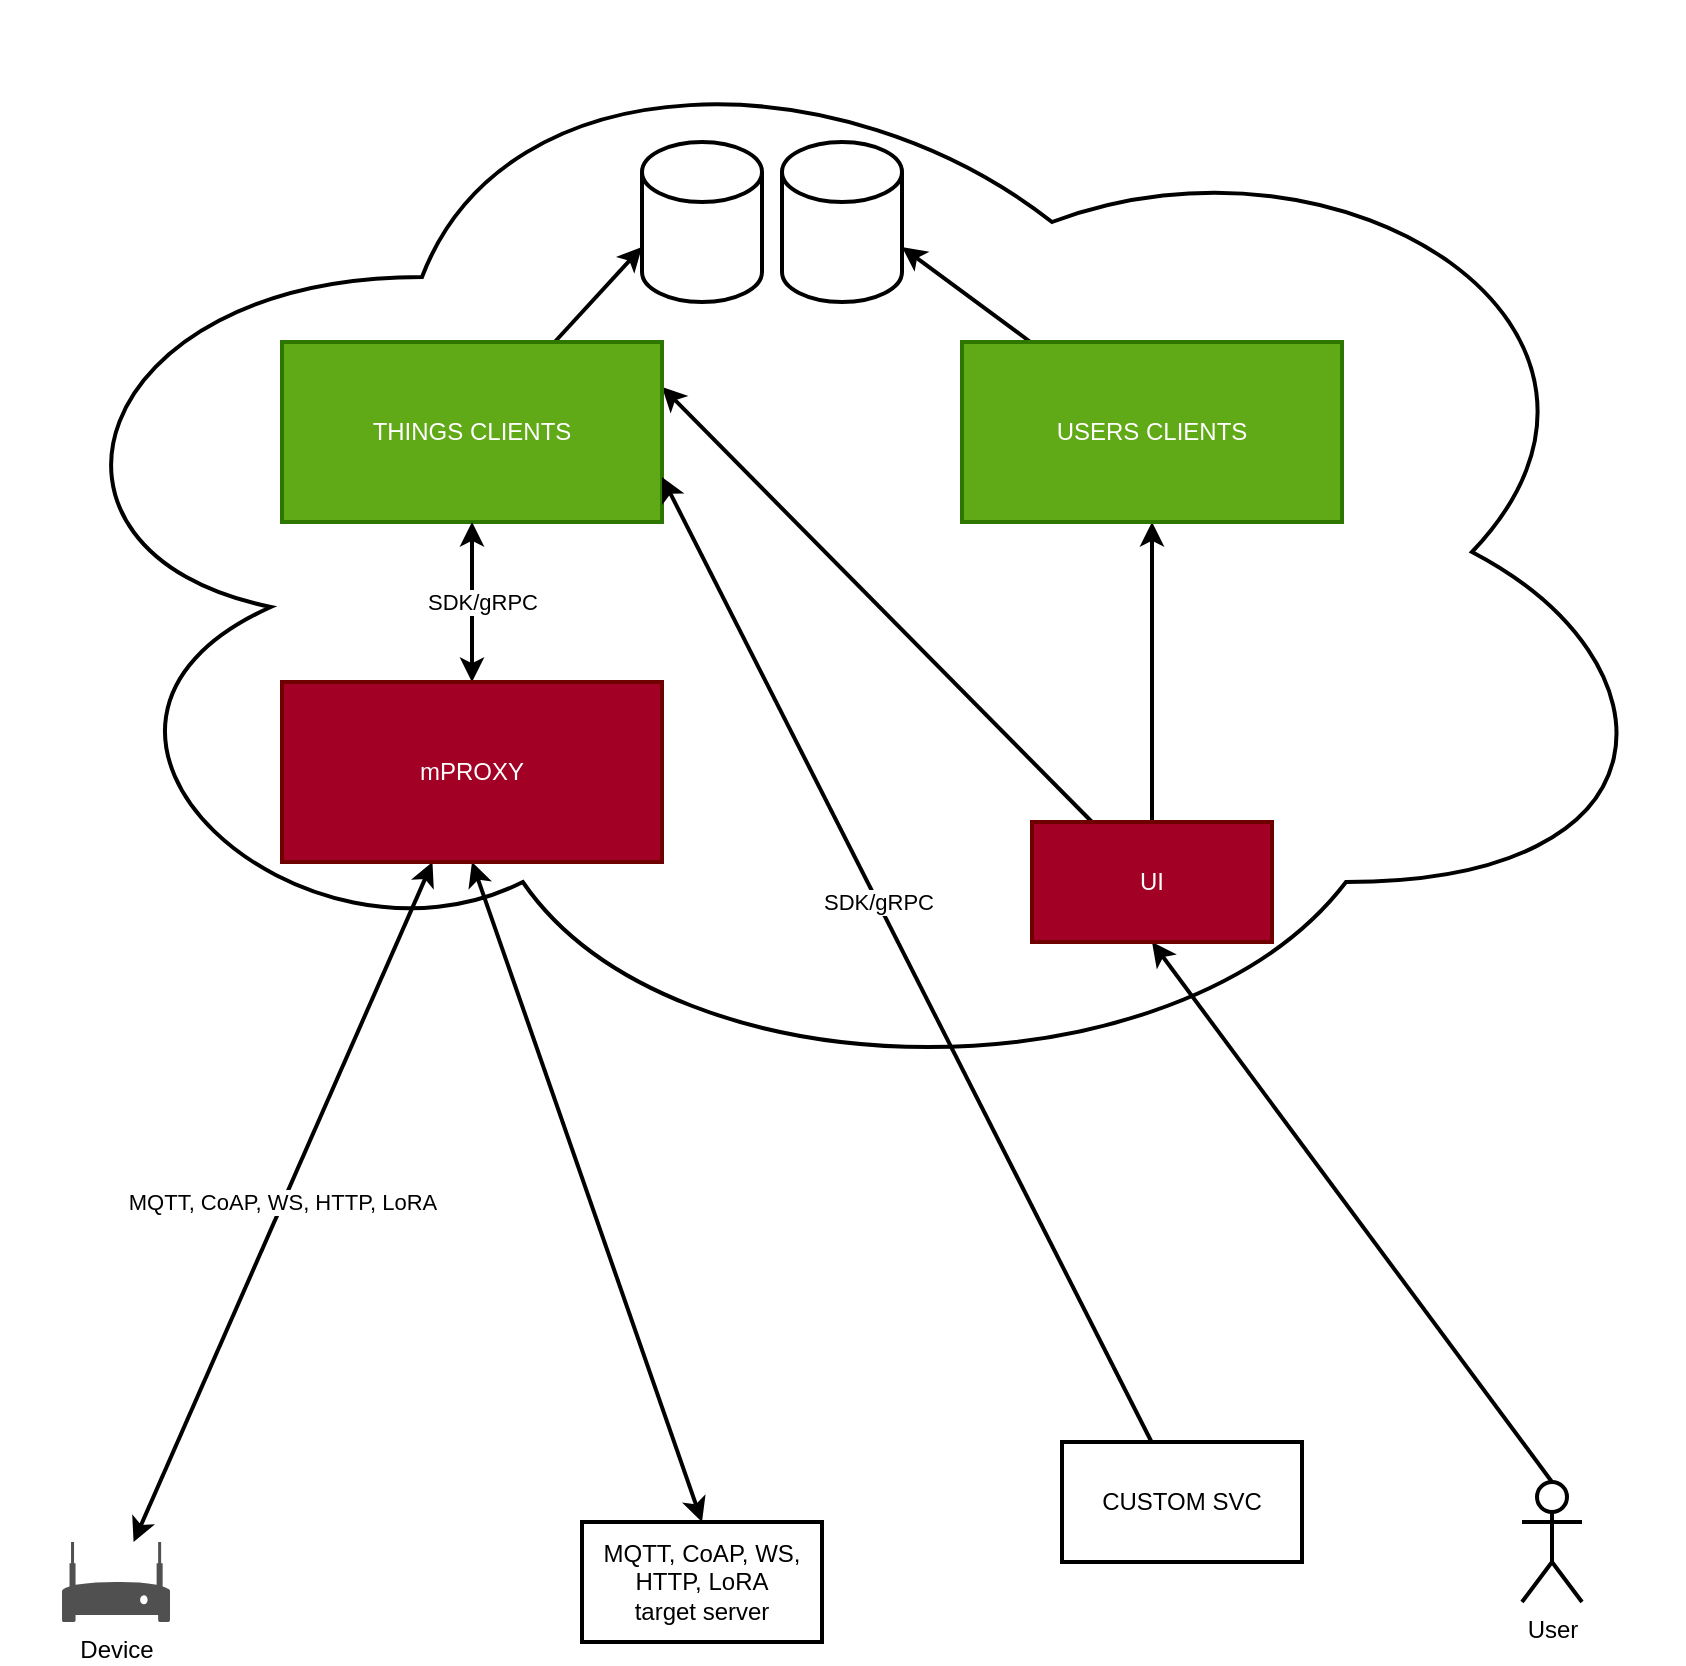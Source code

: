 <mxfile>
    <diagram id="2XUlzmbP1KdFKv1B36n_" name="Page-1">
        <mxGraphModel dx="2044" dy="666" grid="1" gridSize="10" guides="1" tooltips="1" connect="1" arrows="1" fold="1" page="1" pageScale="1" pageWidth="850" pageHeight="1100" background="#ffffff" math="0" shadow="0">
            <root>
                <mxCell id="0"/>
                <mxCell id="1" parent="0"/>
                <mxCell id="2" value="" style="ellipse;shape=cloud;whiteSpace=wrap;html=1;fillColor=#FFFFFF;strokeWidth=2;" vertex="1" parent="1">
                    <mxGeometry x="10" y="10" width="840" height="550" as="geometry"/>
                </mxCell>
                <mxCell id="5" value="MQTT, CoAP, WS, HTTP, LoRA" style="edgeStyle=none;html=1;strokeWidth=2;startArrow=classic;startFill=1;" edge="1" parent="1" source="3" target="19">
                    <mxGeometry relative="1" as="geometry"/>
                </mxCell>
                <mxCell id="3" value="Device" style="sketch=0;pointerEvents=1;shadow=0;dashed=0;html=1;strokeColor=none;fillColor=#505050;labelPosition=center;verticalLabelPosition=bottom;verticalAlign=top;outlineConnect=0;align=center;shape=mxgraph.office.devices.modem;strokeWidth=2;" vertex="1" parent="1">
                    <mxGeometry x="40" y="780" width="54" height="40" as="geometry"/>
                </mxCell>
                <mxCell id="22" style="edgeStyle=none;html=1;strokeWidth=2;" edge="1" parent="1" source="30" target="11">
                    <mxGeometry relative="1" as="geometry"/>
                </mxCell>
                <mxCell id="23" style="edgeStyle=none;html=1;exitX=0.25;exitY=0;exitDx=0;exitDy=0;entryX=1;entryY=0.25;entryDx=0;entryDy=0;strokeWidth=2;" edge="1" parent="1" source="30" target="10">
                    <mxGeometry relative="1" as="geometry"/>
                </mxCell>
                <mxCell id="31" style="edgeStyle=none;html=1;exitX=0.5;exitY=0;exitDx=0;exitDy=0;exitPerimeter=0;entryX=0.5;entryY=1;entryDx=0;entryDy=0;strokeWidth=2;" edge="1" parent="1" source="6" target="30">
                    <mxGeometry relative="1" as="geometry"/>
                </mxCell>
                <mxCell id="6" value="User" style="shape=umlActor;verticalLabelPosition=bottom;verticalAlign=top;html=1;outlineConnect=0;strokeWidth=2;" vertex="1" parent="1">
                    <mxGeometry x="770" y="750" width="30" height="60" as="geometry"/>
                </mxCell>
                <mxCell id="15" style="edgeStyle=none;html=1;entryX=0;entryY=0;entryDx=0;entryDy=52.5;entryPerimeter=0;strokeWidth=2;" edge="1" parent="1" source="10" target="13">
                    <mxGeometry relative="1" as="geometry"/>
                </mxCell>
                <mxCell id="10" value="THINGS CLIENTS" style="rounded=0;whiteSpace=wrap;html=1;fillColor=#60a917;fontColor=#ffffff;strokeColor=#2D7600;strokeWidth=2;" vertex="1" parent="1">
                    <mxGeometry x="150" y="180" width="190" height="90" as="geometry"/>
                </mxCell>
                <mxCell id="16" style="edgeStyle=none;html=1;entryX=1;entryY=0;entryDx=0;entryDy=52.5;entryPerimeter=0;strokeWidth=2;" edge="1" parent="1" source="11" target="14">
                    <mxGeometry relative="1" as="geometry"/>
                </mxCell>
                <mxCell id="11" value="USERS CLIENTS" style="rounded=0;whiteSpace=wrap;html=1;fillColor=#60a917;fontColor=#ffffff;strokeColor=#2D7600;strokeWidth=2;" vertex="1" parent="1">
                    <mxGeometry x="490" y="180" width="190" height="90" as="geometry"/>
                </mxCell>
                <mxCell id="13" value="" style="shape=cylinder3;whiteSpace=wrap;html=1;boundedLbl=1;backgroundOutline=1;size=15;strokeWidth=2;" vertex="1" parent="1">
                    <mxGeometry x="330" y="80" width="60" height="80" as="geometry"/>
                </mxCell>
                <mxCell id="14" value="" style="shape=cylinder3;whiteSpace=wrap;html=1;boundedLbl=1;backgroundOutline=1;size=15;strokeWidth=2;" vertex="1" parent="1">
                    <mxGeometry x="400" y="80" width="60" height="80" as="geometry"/>
                </mxCell>
                <mxCell id="21" value="SDK/gRPC" style="edgeStyle=none;html=1;strokeWidth=2;startArrow=classic;startFill=1;" edge="1" parent="1">
                    <mxGeometry y="-5" relative="1" as="geometry">
                        <mxPoint x="245" y="350" as="sourcePoint"/>
                        <mxPoint x="245" y="270" as="targetPoint"/>
                        <mxPoint as="offset"/>
                    </mxGeometry>
                </mxCell>
                <mxCell id="25" style="edgeStyle=none;html=1;exitX=0.5;exitY=1;exitDx=0;exitDy=0;entryX=0.5;entryY=0;entryDx=0;entryDy=0;strokeWidth=2;startArrow=classic;startFill=1;" edge="1" parent="1" source="19" target="24">
                    <mxGeometry relative="1" as="geometry"/>
                </mxCell>
                <mxCell id="19" value="mPROXY" style="rounded=0;whiteSpace=wrap;html=1;fillColor=#a20025;fontColor=#ffffff;strokeColor=#6F0000;strokeWidth=2;" vertex="1" parent="1">
                    <mxGeometry x="150" y="350" width="190" height="90" as="geometry"/>
                </mxCell>
                <mxCell id="24" value="MQTT, CoAP, WS, HTTP, LoRA&lt;br&gt;target server" style="rounded=0;whiteSpace=wrap;html=1;strokeWidth=2;" vertex="1" parent="1">
                    <mxGeometry x="300" y="770" width="120" height="60" as="geometry"/>
                </mxCell>
                <mxCell id="28" style="edgeStyle=none;html=1;entryX=1;entryY=0.75;entryDx=0;entryDy=0;strokeWidth=2;" edge="1" parent="1" source="26" target="10">
                    <mxGeometry relative="1" as="geometry"/>
                </mxCell>
                <mxCell id="29" value="SDK/gRPC" style="edgeLabel;html=1;align=center;verticalAlign=middle;resizable=0;points=[];" vertex="1" connectable="0" parent="28">
                    <mxGeometry x="0.119" relative="1" as="geometry">
                        <mxPoint as="offset"/>
                    </mxGeometry>
                </mxCell>
                <mxCell id="26" value="CUSTOM SVC" style="rounded=0;whiteSpace=wrap;html=1;strokeWidth=2;" vertex="1" parent="1">
                    <mxGeometry x="540" y="730" width="120" height="60" as="geometry"/>
                </mxCell>
                <mxCell id="30" value="UI" style="rounded=0;whiteSpace=wrap;html=1;fillColor=#a20025;fontColor=#ffffff;strokeColor=#6F0000;strokeWidth=2;" vertex="1" parent="1">
                    <mxGeometry x="525" y="420" width="120" height="60" as="geometry"/>
                </mxCell>
            </root>
        </mxGraphModel>
    </diagram>
</mxfile>